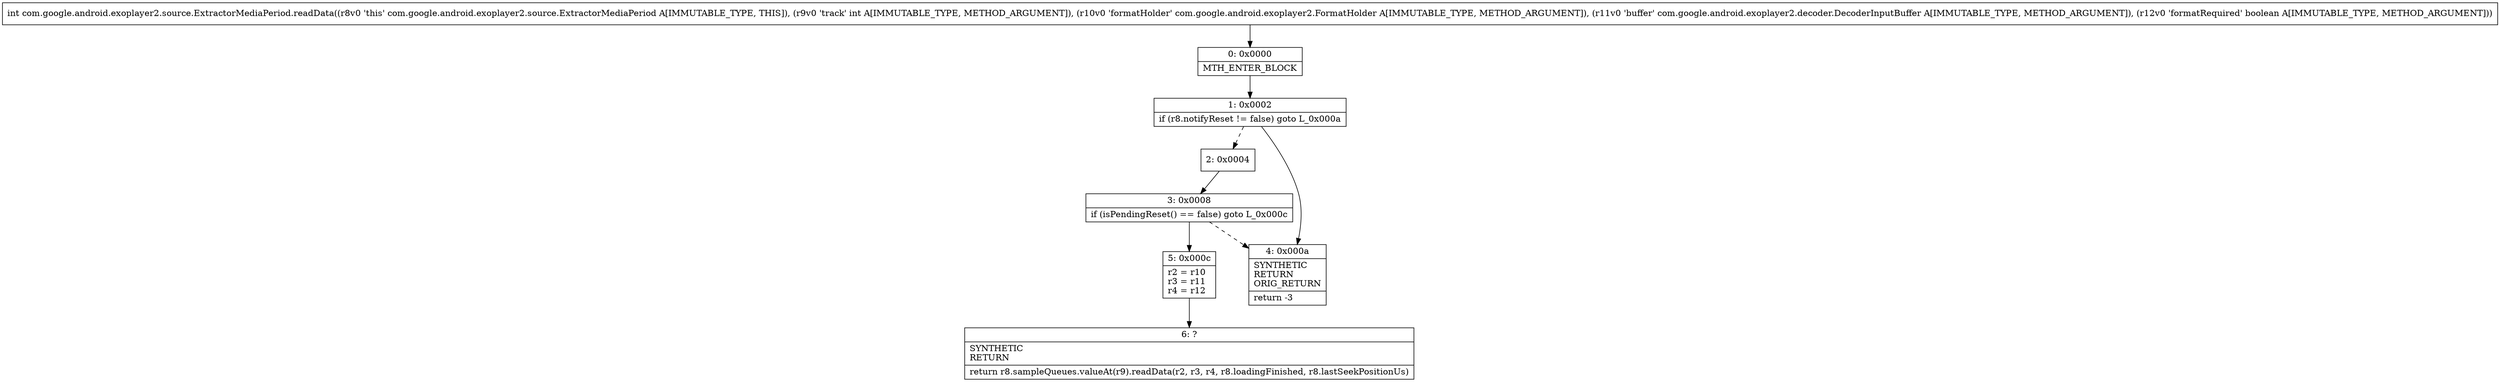 digraph "CFG forcom.google.android.exoplayer2.source.ExtractorMediaPeriod.readData(ILcom\/google\/android\/exoplayer2\/FormatHolder;Lcom\/google\/android\/exoplayer2\/decoder\/DecoderInputBuffer;Z)I" {
Node_0 [shape=record,label="{0\:\ 0x0000|MTH_ENTER_BLOCK\l}"];
Node_1 [shape=record,label="{1\:\ 0x0002|if (r8.notifyReset != false) goto L_0x000a\l}"];
Node_2 [shape=record,label="{2\:\ 0x0004}"];
Node_3 [shape=record,label="{3\:\ 0x0008|if (isPendingReset() == false) goto L_0x000c\l}"];
Node_4 [shape=record,label="{4\:\ 0x000a|SYNTHETIC\lRETURN\lORIG_RETURN\l|return \-3\l}"];
Node_5 [shape=record,label="{5\:\ 0x000c|r2 = r10\lr3 = r11\lr4 = r12\l}"];
Node_6 [shape=record,label="{6\:\ ?|SYNTHETIC\lRETURN\l|return r8.sampleQueues.valueAt(r9).readData(r2, r3, r4, r8.loadingFinished, r8.lastSeekPositionUs)\l}"];
MethodNode[shape=record,label="{int com.google.android.exoplayer2.source.ExtractorMediaPeriod.readData((r8v0 'this' com.google.android.exoplayer2.source.ExtractorMediaPeriod A[IMMUTABLE_TYPE, THIS]), (r9v0 'track' int A[IMMUTABLE_TYPE, METHOD_ARGUMENT]), (r10v0 'formatHolder' com.google.android.exoplayer2.FormatHolder A[IMMUTABLE_TYPE, METHOD_ARGUMENT]), (r11v0 'buffer' com.google.android.exoplayer2.decoder.DecoderInputBuffer A[IMMUTABLE_TYPE, METHOD_ARGUMENT]), (r12v0 'formatRequired' boolean A[IMMUTABLE_TYPE, METHOD_ARGUMENT])) }"];
MethodNode -> Node_0;
Node_0 -> Node_1;
Node_1 -> Node_2[style=dashed];
Node_1 -> Node_4;
Node_2 -> Node_3;
Node_3 -> Node_4[style=dashed];
Node_3 -> Node_5;
Node_5 -> Node_6;
}

